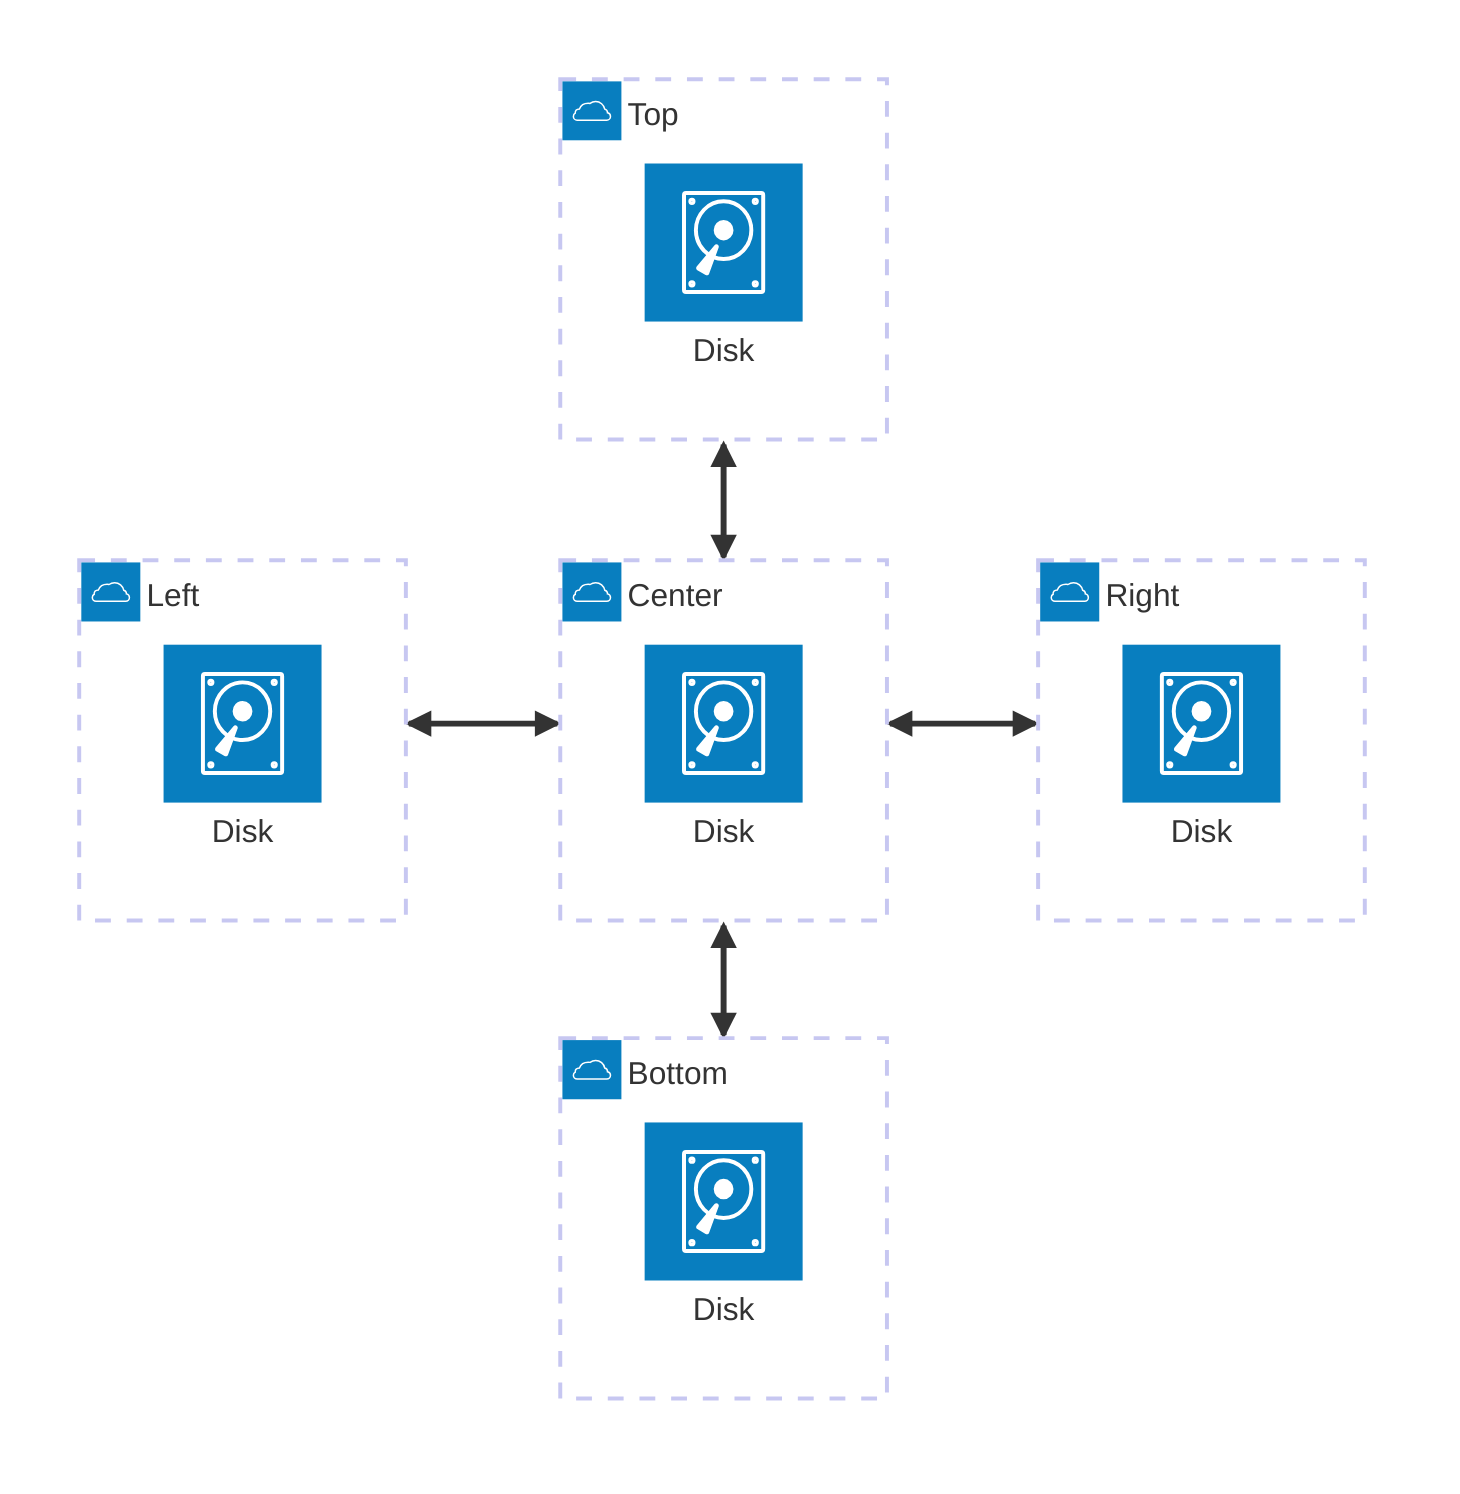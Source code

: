 architecture-beta
        group left_group(cloud)[Left]
        group right_group(cloud)[Right]
        group top_group(cloud)[Top]
        group bottom_group(cloud)[Bottom]
        group center_group(cloud)[Center]

        service left_disk(disk)[Disk] in left_group
        service right_disk(disk)[Disk] in right_group
        service top_disk(disk)[Disk] in top_group
        service bottom_disk(disk)[Disk] in bottom_group
        service center_disk(disk)[Disk] in center_group

        left_disk{group}:R <--> L:center_disk{group}
        right_disk{group}:L <--> R:center_disk{group}
        top_disk{group}:B <--> T:center_disk{group}
        bottom_disk{group}:T <--> B:center_disk{group}